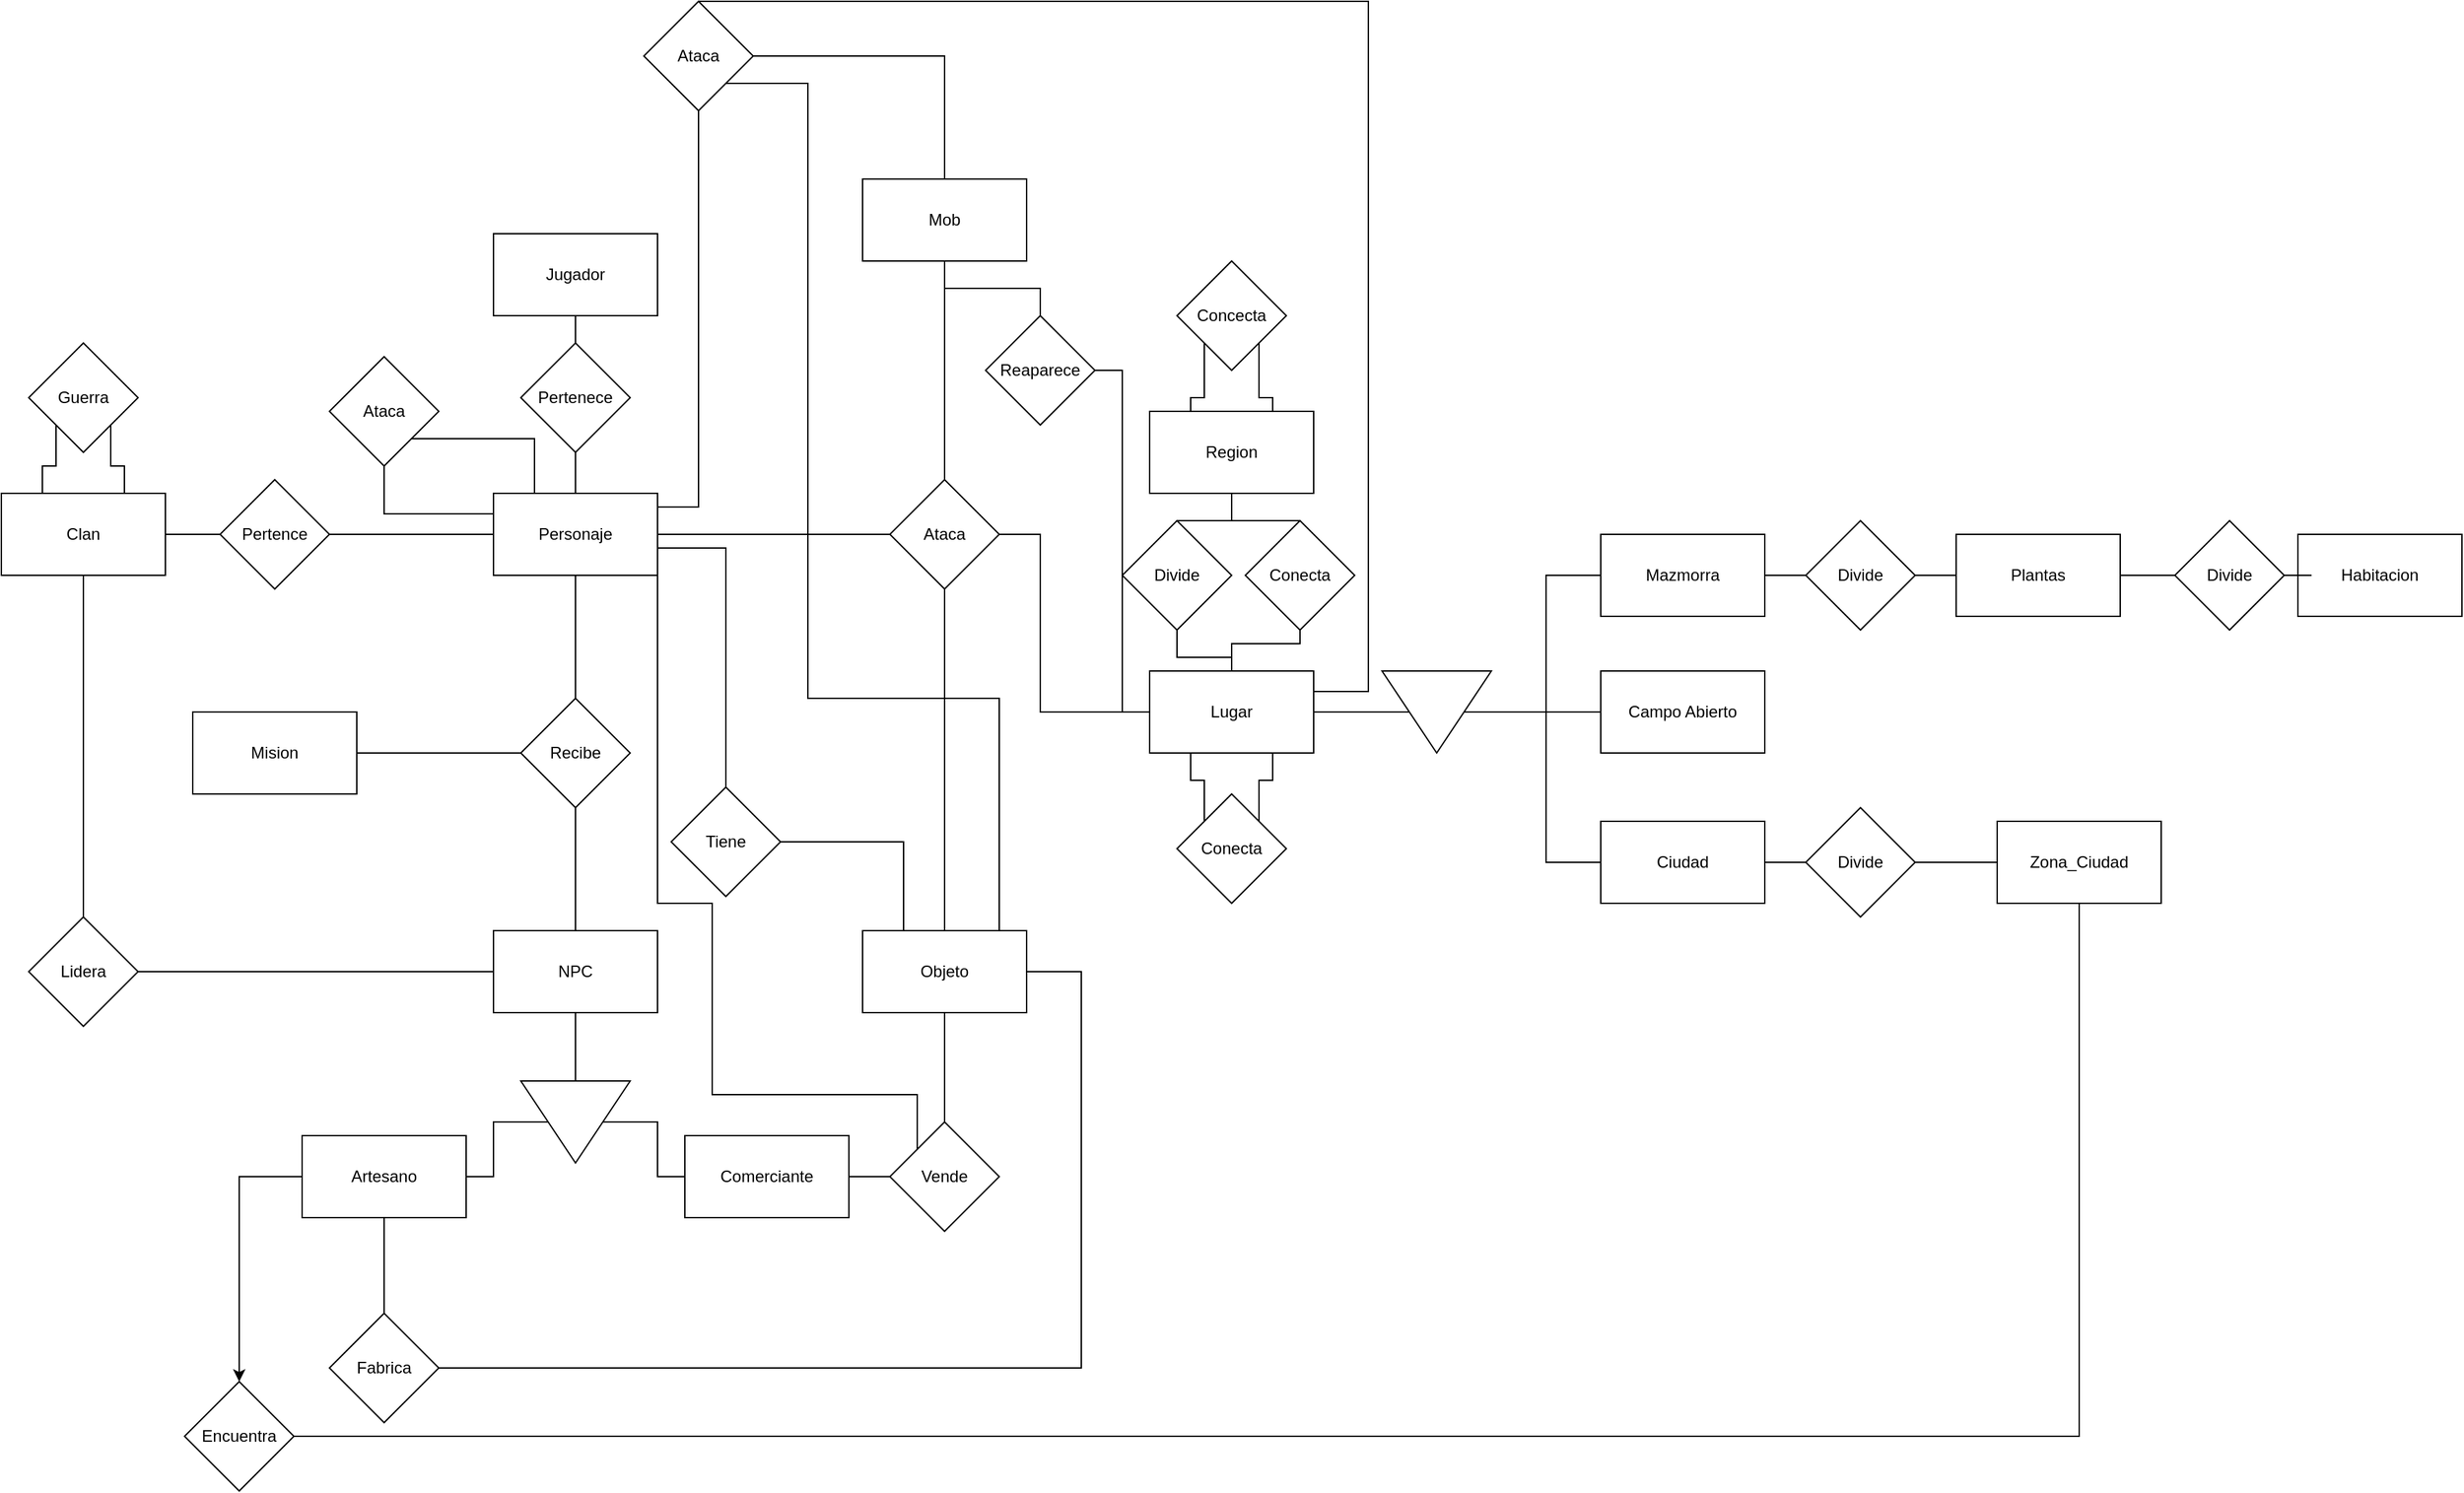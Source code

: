<mxfile version="24.9.1">
  <diagram name="Page-1" id="2BDA2PN0XG_rzIoCS7k5">
    <mxGraphModel dx="1373" dy="1751" grid="1" gridSize="10" guides="1" tooltips="1" connect="1" arrows="1" fold="1" page="1" pageScale="1" pageWidth="827" pageHeight="1169" math="0" shadow="0">
      <root>
        <mxCell id="0" />
        <mxCell id="1" parent="0" />
        <mxCell id="SmLtFhYXOeDF66ngXrKI-17" value="" style="edgeStyle=orthogonalEdgeStyle;rounded=0;orthogonalLoop=1;jettySize=auto;html=1;endArrow=none;endFill=0;" parent="1" source="SmLtFhYXOeDF66ngXrKI-1" target="SmLtFhYXOeDF66ngXrKI-16" edge="1">
          <mxGeometry relative="1" as="geometry" />
        </mxCell>
        <mxCell id="SmLtFhYXOeDF66ngXrKI-1" value="Jugador" style="rounded=0;whiteSpace=wrap;html=1;" parent="1" vertex="1">
          <mxGeometry x="600" y="180" width="120" height="60" as="geometry" />
        </mxCell>
        <mxCell id="SmLtFhYXOeDF66ngXrKI-20" value="" style="edgeStyle=orthogonalEdgeStyle;rounded=0;orthogonalLoop=1;jettySize=auto;html=1;endArrow=none;endFill=0;" parent="1" source="SmLtFhYXOeDF66ngXrKI-2" target="SmLtFhYXOeDF66ngXrKI-19" edge="1">
          <mxGeometry relative="1" as="geometry" />
        </mxCell>
        <mxCell id="SmLtFhYXOeDF66ngXrKI-26" value="" style="edgeStyle=orthogonalEdgeStyle;rounded=0;orthogonalLoop=1;jettySize=auto;html=1;endArrow=none;endFill=0;" parent="1" source="SmLtFhYXOeDF66ngXrKI-2" target="SmLtFhYXOeDF66ngXrKI-25" edge="1">
          <mxGeometry relative="1" as="geometry" />
        </mxCell>
        <mxCell id="SmLtFhYXOeDF66ngXrKI-35" value="" style="edgeStyle=orthogonalEdgeStyle;rounded=0;orthogonalLoop=1;jettySize=auto;html=1;endArrow=none;endFill=0;" parent="1" source="SmLtFhYXOeDF66ngXrKI-2" target="SmLtFhYXOeDF66ngXrKI-34" edge="1">
          <mxGeometry relative="1" as="geometry">
            <Array as="points">
              <mxPoint x="770" y="410" />
            </Array>
          </mxGeometry>
        </mxCell>
        <mxCell id="SmLtFhYXOeDF66ngXrKI-64" value="" style="edgeStyle=orthogonalEdgeStyle;rounded=0;orthogonalLoop=1;jettySize=auto;html=1;endArrow=none;endFill=0;" parent="1" source="SmLtFhYXOeDF66ngXrKI-2" target="SmLtFhYXOeDF66ngXrKI-63" edge="1">
          <mxGeometry relative="1" as="geometry" />
        </mxCell>
        <mxCell id="SmLtFhYXOeDF66ngXrKI-89" style="edgeStyle=orthogonalEdgeStyle;rounded=0;orthogonalLoop=1;jettySize=auto;html=1;exitX=0.75;exitY=1;exitDx=0;exitDy=0;entryX=0;entryY=0;entryDx=0;entryDy=0;endArrow=none;endFill=0;" parent="1" source="SmLtFhYXOeDF66ngXrKI-2" target="SmLtFhYXOeDF66ngXrKI-37" edge="1">
          <mxGeometry relative="1" as="geometry">
            <Array as="points">
              <mxPoint x="720" y="430" />
              <mxPoint x="720" y="670" />
              <mxPoint x="760" y="670" />
              <mxPoint x="760" y="810" />
              <mxPoint x="910" y="810" />
            </Array>
          </mxGeometry>
        </mxCell>
        <mxCell id="PQh3gYYNNYj1XKgyPIPe-14" value="" style="edgeStyle=orthogonalEdgeStyle;rounded=0;orthogonalLoop=1;jettySize=auto;html=1;endArrow=none;endFill=0;" edge="1" parent="1" source="SmLtFhYXOeDF66ngXrKI-2" target="PQh3gYYNNYj1XKgyPIPe-13">
          <mxGeometry relative="1" as="geometry">
            <Array as="points">
              <mxPoint x="750" y="380" />
            </Array>
          </mxGeometry>
        </mxCell>
        <mxCell id="SmLtFhYXOeDF66ngXrKI-2" value="Personaje" style="rounded=0;whiteSpace=wrap;html=1;" parent="1" vertex="1">
          <mxGeometry x="600" y="370" width="120" height="60" as="geometry" />
        </mxCell>
        <mxCell id="SmLtFhYXOeDF66ngXrKI-66" style="edgeStyle=orthogonalEdgeStyle;rounded=0;orthogonalLoop=1;jettySize=auto;html=1;entryX=0.5;entryY=1;entryDx=0;entryDy=0;endArrow=none;endFill=0;" parent="1" source="SmLtFhYXOeDF66ngXrKI-3" target="SmLtFhYXOeDF66ngXrKI-63" edge="1">
          <mxGeometry relative="1" as="geometry" />
        </mxCell>
        <mxCell id="PQh3gYYNNYj1XKgyPIPe-17" style="edgeStyle=orthogonalEdgeStyle;rounded=0;orthogonalLoop=1;jettySize=auto;html=1;exitX=1;exitY=0.25;exitDx=0;exitDy=0;entryX=1;entryY=1;entryDx=0;entryDy=0;endArrow=none;endFill=0;" edge="1" parent="1" source="SmLtFhYXOeDF66ngXrKI-3" target="PQh3gYYNNYj1XKgyPIPe-13">
          <mxGeometry relative="1" as="geometry">
            <Array as="points">
              <mxPoint x="970" y="705" />
              <mxPoint x="970" y="520" />
              <mxPoint x="830" y="520" />
              <mxPoint x="830" y="70" />
            </Array>
          </mxGeometry>
        </mxCell>
        <mxCell id="SmLtFhYXOeDF66ngXrKI-3" value="Objeto" style="rounded=0;whiteSpace=wrap;html=1;" parent="1" vertex="1">
          <mxGeometry x="870" y="690" width="120" height="60" as="geometry" />
        </mxCell>
        <mxCell id="SmLtFhYXOeDF66ngXrKI-61" value="" style="edgeStyle=orthogonalEdgeStyle;rounded=0;orthogonalLoop=1;jettySize=auto;html=1;endArrow=none;endFill=0;" parent="1" source="SmLtFhYXOeDF66ngXrKI-4" target="SmLtFhYXOeDF66ngXrKI-60" edge="1">
          <mxGeometry relative="1" as="geometry" />
        </mxCell>
        <mxCell id="SmLtFhYXOeDF66ngXrKI-4" value="Mob" style="rounded=0;whiteSpace=wrap;html=1;" parent="1" vertex="1">
          <mxGeometry x="870" y="140" width="120" height="60" as="geometry" />
        </mxCell>
        <mxCell id="SmLtFhYXOeDF66ngXrKI-5" value="Mision" style="rounded=0;whiteSpace=wrap;html=1;" parent="1" vertex="1">
          <mxGeometry x="380" y="530" width="120" height="60" as="geometry" />
        </mxCell>
        <mxCell id="SmLtFhYXOeDF66ngXrKI-58" value="" style="edgeStyle=orthogonalEdgeStyle;rounded=0;orthogonalLoop=1;jettySize=auto;html=1;endArrow=none;endFill=0;" parent="1" source="SmLtFhYXOeDF66ngXrKI-6" target="SmLtFhYXOeDF66ngXrKI-57" edge="1">
          <mxGeometry relative="1" as="geometry" />
        </mxCell>
        <mxCell id="SmLtFhYXOeDF66ngXrKI-81" style="edgeStyle=orthogonalEdgeStyle;rounded=0;orthogonalLoop=1;jettySize=auto;html=1;entryX=0.5;entryY=0;entryDx=0;entryDy=0;endArrow=none;endFill=0;" parent="1" source="SmLtFhYXOeDF66ngXrKI-6" target="SmLtFhYXOeDF66ngXrKI-79" edge="1">
          <mxGeometry relative="1" as="geometry" />
        </mxCell>
        <mxCell id="SmLtFhYXOeDF66ngXrKI-6" value="Region" style="rounded=0;whiteSpace=wrap;html=1;" parent="1" vertex="1">
          <mxGeometry x="1080" y="310" width="120" height="60" as="geometry" />
        </mxCell>
        <mxCell id="SmLtFhYXOeDF66ngXrKI-44" style="edgeStyle=orthogonalEdgeStyle;rounded=0;orthogonalLoop=1;jettySize=auto;html=1;entryX=0.5;entryY=1;entryDx=0;entryDy=0;endArrow=none;endFill=0;" parent="1" source="SmLtFhYXOeDF66ngXrKI-7" target="SmLtFhYXOeDF66ngXrKI-43" edge="1">
          <mxGeometry relative="1" as="geometry" />
        </mxCell>
        <mxCell id="SmLtFhYXOeDF66ngXrKI-67" style="edgeStyle=orthogonalEdgeStyle;rounded=0;orthogonalLoop=1;jettySize=auto;html=1;entryX=1;entryY=0.5;entryDx=0;entryDy=0;endArrow=none;endFill=0;" parent="1" source="SmLtFhYXOeDF66ngXrKI-7" target="SmLtFhYXOeDF66ngXrKI-63" edge="1">
          <mxGeometry relative="1" as="geometry">
            <Array as="points">
              <mxPoint x="1000" y="530" />
              <mxPoint x="1000" y="400" />
            </Array>
          </mxGeometry>
        </mxCell>
        <mxCell id="PQh3gYYNNYj1XKgyPIPe-11" style="edgeStyle=orthogonalEdgeStyle;rounded=0;orthogonalLoop=1;jettySize=auto;html=1;exitX=0.25;exitY=1;exitDx=0;exitDy=0;entryX=0;entryY=0;entryDx=0;entryDy=0;endArrow=none;endFill=0;" edge="1" parent="1" source="SmLtFhYXOeDF66ngXrKI-7" target="PQh3gYYNNYj1XKgyPIPe-10">
          <mxGeometry relative="1" as="geometry" />
        </mxCell>
        <mxCell id="PQh3gYYNNYj1XKgyPIPe-12" style="edgeStyle=orthogonalEdgeStyle;rounded=0;orthogonalLoop=1;jettySize=auto;html=1;exitX=0.75;exitY=1;exitDx=0;exitDy=0;entryX=1;entryY=0;entryDx=0;entryDy=0;endArrow=none;endFill=0;" edge="1" parent="1" source="SmLtFhYXOeDF66ngXrKI-7" target="PQh3gYYNNYj1XKgyPIPe-10">
          <mxGeometry relative="1" as="geometry" />
        </mxCell>
        <mxCell id="PQh3gYYNNYj1XKgyPIPe-16" style="edgeStyle=orthogonalEdgeStyle;rounded=0;orthogonalLoop=1;jettySize=auto;html=1;exitX=1;exitY=0.25;exitDx=0;exitDy=0;entryX=0.5;entryY=0;entryDx=0;entryDy=0;endArrow=none;endFill=0;" edge="1" parent="1" source="SmLtFhYXOeDF66ngXrKI-7" target="PQh3gYYNNYj1XKgyPIPe-13">
          <mxGeometry relative="1" as="geometry">
            <Array as="points">
              <mxPoint x="1240" y="515" />
              <mxPoint x="1240" y="10" />
            </Array>
          </mxGeometry>
        </mxCell>
        <mxCell id="SmLtFhYXOeDF66ngXrKI-7" value="Lugar" style="rounded=0;whiteSpace=wrap;html=1;" parent="1" vertex="1">
          <mxGeometry x="1080" y="500" width="120" height="60" as="geometry" />
        </mxCell>
        <mxCell id="SmLtFhYXOeDF66ngXrKI-23" value="" style="edgeStyle=orthogonalEdgeStyle;rounded=0;orthogonalLoop=1;jettySize=auto;html=1;endArrow=none;endFill=0;" parent="1" source="SmLtFhYXOeDF66ngXrKI-8" target="SmLtFhYXOeDF66ngXrKI-22" edge="1">
          <mxGeometry relative="1" as="geometry" />
        </mxCell>
        <mxCell id="SmLtFhYXOeDF66ngXrKI-27" style="edgeStyle=orthogonalEdgeStyle;rounded=0;orthogonalLoop=1;jettySize=auto;html=1;entryX=0.5;entryY=1;entryDx=0;entryDy=0;endArrow=none;endFill=0;" parent="1" source="SmLtFhYXOeDF66ngXrKI-8" target="SmLtFhYXOeDF66ngXrKI-25" edge="1">
          <mxGeometry relative="1" as="geometry" />
        </mxCell>
        <mxCell id="SmLtFhYXOeDF66ngXrKI-30" style="edgeStyle=orthogonalEdgeStyle;rounded=0;orthogonalLoop=1;jettySize=auto;html=1;entryX=0;entryY=0.5;entryDx=0;entryDy=0;endArrow=none;endFill=0;" parent="1" source="SmLtFhYXOeDF66ngXrKI-8" target="SmLtFhYXOeDF66ngXrKI-29" edge="1">
          <mxGeometry relative="1" as="geometry" />
        </mxCell>
        <mxCell id="SmLtFhYXOeDF66ngXrKI-8" value="NPC" style="rounded=0;whiteSpace=wrap;html=1;" parent="1" vertex="1">
          <mxGeometry x="600" y="690" width="120" height="60" as="geometry" />
        </mxCell>
        <mxCell id="SmLtFhYXOeDF66ngXrKI-91" style="edgeStyle=orthogonalEdgeStyle;rounded=0;orthogonalLoop=1;jettySize=auto;html=1;exitX=0.75;exitY=0;exitDx=0;exitDy=0;entryX=1;entryY=1;entryDx=0;entryDy=0;endArrow=none;endFill=0;" parent="1" source="SmLtFhYXOeDF66ngXrKI-9" target="SmLtFhYXOeDF66ngXrKI-90" edge="1">
          <mxGeometry relative="1" as="geometry" />
        </mxCell>
        <mxCell id="SmLtFhYXOeDF66ngXrKI-92" style="edgeStyle=orthogonalEdgeStyle;rounded=0;orthogonalLoop=1;jettySize=auto;html=1;exitX=0.25;exitY=0;exitDx=0;exitDy=0;entryX=0;entryY=1;entryDx=0;entryDy=0;endArrow=none;endFill=0;" parent="1" source="SmLtFhYXOeDF66ngXrKI-9" target="SmLtFhYXOeDF66ngXrKI-90" edge="1">
          <mxGeometry relative="1" as="geometry" />
        </mxCell>
        <mxCell id="SmLtFhYXOeDF66ngXrKI-9" value="Clan" style="rounded=0;whiteSpace=wrap;html=1;" parent="1" vertex="1">
          <mxGeometry x="240" y="370" width="120" height="60" as="geometry" />
        </mxCell>
        <mxCell id="PQh3gYYNNYj1XKgyPIPe-6" value="" style="edgeStyle=orthogonalEdgeStyle;rounded=0;orthogonalLoop=1;jettySize=auto;html=1;endArrow=none;endFill=0;" edge="1" parent="1" source="SmLtFhYXOeDF66ngXrKI-10" target="PQh3gYYNNYj1XKgyPIPe-5">
          <mxGeometry relative="1" as="geometry" />
        </mxCell>
        <mxCell id="SmLtFhYXOeDF66ngXrKI-10" value="Ciudad" style="rounded=0;whiteSpace=wrap;html=1;" parent="1" vertex="1">
          <mxGeometry x="1410" y="610" width="120" height="60" as="geometry" />
        </mxCell>
        <mxCell id="SmLtFhYXOeDF66ngXrKI-11" value="Campo Abierto" style="rounded=0;whiteSpace=wrap;html=1;" parent="1" vertex="1">
          <mxGeometry x="1410" y="500" width="120" height="60" as="geometry" />
        </mxCell>
        <mxCell id="SmLtFhYXOeDF66ngXrKI-51" value="" style="edgeStyle=orthogonalEdgeStyle;rounded=0;orthogonalLoop=1;jettySize=auto;html=1;endArrow=none;endFill=0;" parent="1" source="SmLtFhYXOeDF66ngXrKI-12" target="SmLtFhYXOeDF66ngXrKI-50" edge="1">
          <mxGeometry relative="1" as="geometry" />
        </mxCell>
        <mxCell id="SmLtFhYXOeDF66ngXrKI-12" value="Mazmorra" style="rounded=0;whiteSpace=wrap;html=1;" parent="1" vertex="1">
          <mxGeometry x="1410" y="400" width="120" height="60" as="geometry" />
        </mxCell>
        <mxCell id="SmLtFhYXOeDF66ngXrKI-41" value="" style="edgeStyle=orthogonalEdgeStyle;rounded=0;orthogonalLoop=1;jettySize=auto;html=1;endArrow=none;endFill=0;" parent="1" source="SmLtFhYXOeDF66ngXrKI-13" target="SmLtFhYXOeDF66ngXrKI-40" edge="1">
          <mxGeometry relative="1" as="geometry" />
        </mxCell>
        <mxCell id="PQh3gYYNNYj1XKgyPIPe-3" value="" style="edgeStyle=orthogonalEdgeStyle;rounded=0;orthogonalLoop=1;jettySize=auto;html=1;" edge="1" parent="1" source="SmLtFhYXOeDF66ngXrKI-13" target="PQh3gYYNNYj1XKgyPIPe-2">
          <mxGeometry relative="1" as="geometry" />
        </mxCell>
        <mxCell id="SmLtFhYXOeDF66ngXrKI-13" value="Artesano" style="rounded=0;whiteSpace=wrap;html=1;" parent="1" vertex="1">
          <mxGeometry x="460" y="840" width="120" height="60" as="geometry" />
        </mxCell>
        <mxCell id="SmLtFhYXOeDF66ngXrKI-38" value="" style="edgeStyle=orthogonalEdgeStyle;rounded=0;orthogonalLoop=1;jettySize=auto;html=1;endArrow=none;endFill=0;" parent="1" source="SmLtFhYXOeDF66ngXrKI-14" target="SmLtFhYXOeDF66ngXrKI-37" edge="1">
          <mxGeometry relative="1" as="geometry" />
        </mxCell>
        <mxCell id="SmLtFhYXOeDF66ngXrKI-14" value="Comerciante" style="rounded=0;whiteSpace=wrap;html=1;" parent="1" vertex="1">
          <mxGeometry x="740" y="840" width="120" height="60" as="geometry" />
        </mxCell>
        <mxCell id="SmLtFhYXOeDF66ngXrKI-18" value="" style="edgeStyle=orthogonalEdgeStyle;rounded=0;orthogonalLoop=1;jettySize=auto;html=1;endArrow=none;endFill=0;" parent="1" source="SmLtFhYXOeDF66ngXrKI-16" target="SmLtFhYXOeDF66ngXrKI-2" edge="1">
          <mxGeometry relative="1" as="geometry" />
        </mxCell>
        <mxCell id="SmLtFhYXOeDF66ngXrKI-16" value="Pertenece" style="rhombus;whiteSpace=wrap;html=1;rounded=0;" parent="1" vertex="1">
          <mxGeometry x="620" y="260" width="80" height="80" as="geometry" />
        </mxCell>
        <mxCell id="SmLtFhYXOeDF66ngXrKI-21" style="edgeStyle=orthogonalEdgeStyle;rounded=0;orthogonalLoop=1;jettySize=auto;html=1;endArrow=none;endFill=0;" parent="1" source="SmLtFhYXOeDF66ngXrKI-19" target="SmLtFhYXOeDF66ngXrKI-9" edge="1">
          <mxGeometry relative="1" as="geometry" />
        </mxCell>
        <mxCell id="SmLtFhYXOeDF66ngXrKI-19" value="Pertence" style="rhombus;whiteSpace=wrap;html=1;rounded=0;" parent="1" vertex="1">
          <mxGeometry x="400" y="360" width="80" height="80" as="geometry" />
        </mxCell>
        <mxCell id="SmLtFhYXOeDF66ngXrKI-24" style="edgeStyle=orthogonalEdgeStyle;rounded=0;orthogonalLoop=1;jettySize=auto;html=1;entryX=0.5;entryY=1;entryDx=0;entryDy=0;endArrow=none;endFill=0;" parent="1" source="SmLtFhYXOeDF66ngXrKI-22" target="SmLtFhYXOeDF66ngXrKI-9" edge="1">
          <mxGeometry relative="1" as="geometry" />
        </mxCell>
        <mxCell id="SmLtFhYXOeDF66ngXrKI-22" value="Lidera" style="rhombus;whiteSpace=wrap;html=1;rounded=0;" parent="1" vertex="1">
          <mxGeometry x="260" y="680" width="80" height="80" as="geometry" />
        </mxCell>
        <mxCell id="SmLtFhYXOeDF66ngXrKI-28" style="edgeStyle=orthogonalEdgeStyle;rounded=0;orthogonalLoop=1;jettySize=auto;html=1;entryX=1;entryY=0.5;entryDx=0;entryDy=0;endArrow=none;endFill=0;" parent="1" source="SmLtFhYXOeDF66ngXrKI-25" target="SmLtFhYXOeDF66ngXrKI-5" edge="1">
          <mxGeometry relative="1" as="geometry" />
        </mxCell>
        <mxCell id="SmLtFhYXOeDF66ngXrKI-25" value="Recibe" style="rhombus;whiteSpace=wrap;html=1;rounded=0;" parent="1" vertex="1">
          <mxGeometry x="620" y="520" width="80" height="80" as="geometry" />
        </mxCell>
        <mxCell id="SmLtFhYXOeDF66ngXrKI-31" style="edgeStyle=orthogonalEdgeStyle;rounded=0;orthogonalLoop=1;jettySize=auto;html=1;endArrow=none;endFill=0;" parent="1" source="SmLtFhYXOeDF66ngXrKI-29" target="SmLtFhYXOeDF66ngXrKI-14" edge="1">
          <mxGeometry relative="1" as="geometry" />
        </mxCell>
        <mxCell id="SmLtFhYXOeDF66ngXrKI-32" style="edgeStyle=orthogonalEdgeStyle;rounded=0;orthogonalLoop=1;jettySize=auto;html=1;entryX=1;entryY=0.5;entryDx=0;entryDy=0;endArrow=none;endFill=0;" parent="1" source="SmLtFhYXOeDF66ngXrKI-29" target="SmLtFhYXOeDF66ngXrKI-13" edge="1">
          <mxGeometry relative="1" as="geometry" />
        </mxCell>
        <mxCell id="SmLtFhYXOeDF66ngXrKI-29" value="" style="triangle;whiteSpace=wrap;html=1;rotation=90;" parent="1" vertex="1">
          <mxGeometry x="630" y="790" width="60" height="80" as="geometry" />
        </mxCell>
        <mxCell id="SmLtFhYXOeDF66ngXrKI-36" style="edgeStyle=orthogonalEdgeStyle;rounded=0;orthogonalLoop=1;jettySize=auto;html=1;entryX=0.5;entryY=0;entryDx=0;entryDy=0;endArrow=none;endFill=0;" parent="1" source="SmLtFhYXOeDF66ngXrKI-34" target="SmLtFhYXOeDF66ngXrKI-3" edge="1">
          <mxGeometry relative="1" as="geometry">
            <Array as="points">
              <mxPoint x="900" y="625" />
              <mxPoint x="900" y="690" />
            </Array>
          </mxGeometry>
        </mxCell>
        <mxCell id="SmLtFhYXOeDF66ngXrKI-34" value="Tiene" style="rhombus;whiteSpace=wrap;html=1;rounded=0;" parent="1" vertex="1">
          <mxGeometry x="730" y="585" width="80" height="80" as="geometry" />
        </mxCell>
        <mxCell id="SmLtFhYXOeDF66ngXrKI-39" style="edgeStyle=orthogonalEdgeStyle;rounded=0;orthogonalLoop=1;jettySize=auto;html=1;entryX=0.5;entryY=1;entryDx=0;entryDy=0;endArrow=none;endFill=0;" parent="1" source="SmLtFhYXOeDF66ngXrKI-37" target="SmLtFhYXOeDF66ngXrKI-3" edge="1">
          <mxGeometry relative="1" as="geometry" />
        </mxCell>
        <mxCell id="SmLtFhYXOeDF66ngXrKI-37" value="Vende" style="rhombus;whiteSpace=wrap;html=1;rounded=0;" parent="1" vertex="1">
          <mxGeometry x="890" y="830" width="80" height="80" as="geometry" />
        </mxCell>
        <mxCell id="SmLtFhYXOeDF66ngXrKI-42" style="edgeStyle=orthogonalEdgeStyle;rounded=0;orthogonalLoop=1;jettySize=auto;html=1;entryX=1;entryY=0.5;entryDx=0;entryDy=0;endArrow=none;endFill=0;" parent="1" source="SmLtFhYXOeDF66ngXrKI-40" target="SmLtFhYXOeDF66ngXrKI-3" edge="1">
          <mxGeometry relative="1" as="geometry">
            <Array as="points">
              <mxPoint x="1030" y="1010" />
              <mxPoint x="1030" y="720" />
            </Array>
          </mxGeometry>
        </mxCell>
        <mxCell id="SmLtFhYXOeDF66ngXrKI-40" value="Fabrica" style="rhombus;whiteSpace=wrap;html=1;rounded=0;" parent="1" vertex="1">
          <mxGeometry x="480" y="970" width="80" height="80" as="geometry" />
        </mxCell>
        <mxCell id="SmLtFhYXOeDF66ngXrKI-45" style="edgeStyle=orthogonalEdgeStyle;rounded=0;orthogonalLoop=1;jettySize=auto;html=1;entryX=0;entryY=0.5;entryDx=0;entryDy=0;endArrow=none;endFill=0;" parent="1" source="SmLtFhYXOeDF66ngXrKI-43" target="SmLtFhYXOeDF66ngXrKI-11" edge="1">
          <mxGeometry relative="1" as="geometry" />
        </mxCell>
        <mxCell id="SmLtFhYXOeDF66ngXrKI-46" style="edgeStyle=orthogonalEdgeStyle;rounded=0;orthogonalLoop=1;jettySize=auto;html=1;entryX=0;entryY=0.5;entryDx=0;entryDy=0;endArrow=none;endFill=0;" parent="1" source="SmLtFhYXOeDF66ngXrKI-43" target="SmLtFhYXOeDF66ngXrKI-12" edge="1">
          <mxGeometry relative="1" as="geometry" />
        </mxCell>
        <mxCell id="SmLtFhYXOeDF66ngXrKI-47" style="edgeStyle=orthogonalEdgeStyle;rounded=0;orthogonalLoop=1;jettySize=auto;html=1;entryX=0;entryY=0.5;entryDx=0;entryDy=0;endArrow=none;endFill=0;" parent="1" source="SmLtFhYXOeDF66ngXrKI-43" target="SmLtFhYXOeDF66ngXrKI-10" edge="1">
          <mxGeometry relative="1" as="geometry" />
        </mxCell>
        <mxCell id="SmLtFhYXOeDF66ngXrKI-43" value="" style="triangle;whiteSpace=wrap;html=1;rotation=90;" parent="1" vertex="1">
          <mxGeometry x="1260" y="490" width="60" height="80" as="geometry" />
        </mxCell>
        <mxCell id="SmLtFhYXOeDF66ngXrKI-55" value="" style="edgeStyle=orthogonalEdgeStyle;rounded=0;orthogonalLoop=1;jettySize=auto;html=1;endArrow=none;endFill=0;" parent="1" source="SmLtFhYXOeDF66ngXrKI-48" target="SmLtFhYXOeDF66ngXrKI-54" edge="1">
          <mxGeometry relative="1" as="geometry" />
        </mxCell>
        <mxCell id="SmLtFhYXOeDF66ngXrKI-48" value="Plantas" style="rounded=0;whiteSpace=wrap;html=1;" parent="1" vertex="1">
          <mxGeometry x="1670" y="400" width="120" height="60" as="geometry" />
        </mxCell>
        <mxCell id="SmLtFhYXOeDF66ngXrKI-49" value="Habitacion" style="rounded=0;whiteSpace=wrap;html=1;" parent="1" vertex="1">
          <mxGeometry x="1920" y="400" width="120" height="60" as="geometry" />
        </mxCell>
        <mxCell id="SmLtFhYXOeDF66ngXrKI-52" style="edgeStyle=orthogonalEdgeStyle;rounded=0;orthogonalLoop=1;jettySize=auto;html=1;entryX=0;entryY=0.5;entryDx=0;entryDy=0;endArrow=none;endFill=0;" parent="1" source="SmLtFhYXOeDF66ngXrKI-50" target="SmLtFhYXOeDF66ngXrKI-48" edge="1">
          <mxGeometry relative="1" as="geometry" />
        </mxCell>
        <mxCell id="SmLtFhYXOeDF66ngXrKI-50" value="Divide" style="rhombus;whiteSpace=wrap;html=1;rounded=0;" parent="1" vertex="1">
          <mxGeometry x="1560" y="390" width="80" height="80" as="geometry" />
        </mxCell>
        <mxCell id="SmLtFhYXOeDF66ngXrKI-56" style="edgeStyle=orthogonalEdgeStyle;rounded=0;orthogonalLoop=1;jettySize=auto;html=1;entryX=0;entryY=0.5;entryDx=0;entryDy=0;endArrow=none;endFill=0;" parent="1" source="SmLtFhYXOeDF66ngXrKI-54" target="SmLtFhYXOeDF66ngXrKI-49" edge="1">
          <mxGeometry relative="1" as="geometry" />
        </mxCell>
        <mxCell id="SmLtFhYXOeDF66ngXrKI-54" value="Divide" style="rhombus;whiteSpace=wrap;html=1;rounded=0;" parent="1" vertex="1">
          <mxGeometry x="1830" y="390" width="80" height="80" as="geometry" />
        </mxCell>
        <mxCell id="SmLtFhYXOeDF66ngXrKI-59" value="" style="edgeStyle=orthogonalEdgeStyle;rounded=0;orthogonalLoop=1;jettySize=auto;html=1;endArrow=none;endFill=0;" parent="1" source="SmLtFhYXOeDF66ngXrKI-57" target="SmLtFhYXOeDF66ngXrKI-7" edge="1">
          <mxGeometry relative="1" as="geometry" />
        </mxCell>
        <mxCell id="SmLtFhYXOeDF66ngXrKI-57" value="Divide" style="rhombus;whiteSpace=wrap;html=1;rounded=0;" parent="1" vertex="1">
          <mxGeometry x="1060" y="390" width="80" height="80" as="geometry" />
        </mxCell>
        <mxCell id="SmLtFhYXOeDF66ngXrKI-62" style="edgeStyle=orthogonalEdgeStyle;rounded=0;orthogonalLoop=1;jettySize=auto;html=1;entryX=0;entryY=0.5;entryDx=0;entryDy=0;endArrow=none;endFill=0;" parent="1" source="SmLtFhYXOeDF66ngXrKI-60" target="SmLtFhYXOeDF66ngXrKI-7" edge="1">
          <mxGeometry relative="1" as="geometry" />
        </mxCell>
        <mxCell id="SmLtFhYXOeDF66ngXrKI-60" value="Reaparece" style="rhombus;whiteSpace=wrap;html=1;rounded=0;" parent="1" vertex="1">
          <mxGeometry x="960" y="240" width="80" height="80" as="geometry" />
        </mxCell>
        <mxCell id="SmLtFhYXOeDF66ngXrKI-65" style="edgeStyle=orthogonalEdgeStyle;rounded=0;orthogonalLoop=1;jettySize=auto;html=1;entryX=0.5;entryY=1;entryDx=0;entryDy=0;endArrow=none;endFill=0;" parent="1" source="SmLtFhYXOeDF66ngXrKI-63" target="SmLtFhYXOeDF66ngXrKI-4" edge="1">
          <mxGeometry relative="1" as="geometry" />
        </mxCell>
        <mxCell id="SmLtFhYXOeDF66ngXrKI-63" value="Ataca" style="rhombus;whiteSpace=wrap;html=1;rounded=0;" parent="1" vertex="1">
          <mxGeometry x="890" y="360" width="80" height="80" as="geometry" />
        </mxCell>
        <mxCell id="SmLtFhYXOeDF66ngXrKI-73" style="edgeStyle=orthogonalEdgeStyle;rounded=0;orthogonalLoop=1;jettySize=auto;html=1;exitX=0;exitY=1;exitDx=0;exitDy=0;entryX=0.25;entryY=0;entryDx=0;entryDy=0;endArrow=none;endFill=0;" parent="1" source="SmLtFhYXOeDF66ngXrKI-69" target="SmLtFhYXOeDF66ngXrKI-6" edge="1">
          <mxGeometry relative="1" as="geometry" />
        </mxCell>
        <mxCell id="SmLtFhYXOeDF66ngXrKI-74" style="edgeStyle=orthogonalEdgeStyle;rounded=0;orthogonalLoop=1;jettySize=auto;html=1;exitX=1;exitY=1;exitDx=0;exitDy=0;entryX=0.75;entryY=0;entryDx=0;entryDy=0;endArrow=none;endFill=0;" parent="1" source="SmLtFhYXOeDF66ngXrKI-69" target="SmLtFhYXOeDF66ngXrKI-6" edge="1">
          <mxGeometry relative="1" as="geometry" />
        </mxCell>
        <mxCell id="SmLtFhYXOeDF66ngXrKI-69" value="Concecta" style="rhombus;whiteSpace=wrap;html=1;rounded=0;" parent="1" vertex="1">
          <mxGeometry x="1100" y="200" width="80" height="80" as="geometry" />
        </mxCell>
        <mxCell id="SmLtFhYXOeDF66ngXrKI-82" style="edgeStyle=orthogonalEdgeStyle;rounded=0;orthogonalLoop=1;jettySize=auto;html=1;entryX=0.5;entryY=0;entryDx=0;entryDy=0;endArrow=none;endFill=0;" parent="1" source="SmLtFhYXOeDF66ngXrKI-79" target="SmLtFhYXOeDF66ngXrKI-7" edge="1">
          <mxGeometry relative="1" as="geometry">
            <Array as="points">
              <mxPoint x="1190" y="480" />
              <mxPoint x="1140" y="480" />
            </Array>
          </mxGeometry>
        </mxCell>
        <mxCell id="SmLtFhYXOeDF66ngXrKI-79" value="Conecta" style="rhombus;whiteSpace=wrap;html=1;" parent="1" vertex="1">
          <mxGeometry x="1150" y="390" width="80" height="80" as="geometry" />
        </mxCell>
        <mxCell id="SmLtFhYXOeDF66ngXrKI-86" style="edgeStyle=orthogonalEdgeStyle;rounded=0;orthogonalLoop=1;jettySize=auto;html=1;exitX=1;exitY=0.5;exitDx=0;exitDy=0;entryX=0.25;entryY=0;entryDx=0;entryDy=0;endArrow=none;endFill=0;" parent="1" source="SmLtFhYXOeDF66ngXrKI-85" target="SmLtFhYXOeDF66ngXrKI-2" edge="1">
          <mxGeometry relative="1" as="geometry">
            <Array as="points">
              <mxPoint x="540" y="330" />
              <mxPoint x="630" y="330" />
            </Array>
          </mxGeometry>
        </mxCell>
        <mxCell id="SmLtFhYXOeDF66ngXrKI-87" style="edgeStyle=orthogonalEdgeStyle;rounded=0;orthogonalLoop=1;jettySize=auto;html=1;exitX=0.5;exitY=1;exitDx=0;exitDy=0;entryX=0;entryY=0.25;entryDx=0;entryDy=0;endArrow=none;endFill=0;" parent="1" source="SmLtFhYXOeDF66ngXrKI-85" target="SmLtFhYXOeDF66ngXrKI-2" edge="1">
          <mxGeometry relative="1" as="geometry" />
        </mxCell>
        <mxCell id="SmLtFhYXOeDF66ngXrKI-85" value="Ataca" style="rhombus;whiteSpace=wrap;html=1;" parent="1" vertex="1">
          <mxGeometry x="480" y="270" width="80" height="80" as="geometry" />
        </mxCell>
        <mxCell id="SmLtFhYXOeDF66ngXrKI-90" value="Guerra" style="rhombus;whiteSpace=wrap;html=1;" parent="1" vertex="1">
          <mxGeometry x="260" y="260" width="80" height="80" as="geometry" />
        </mxCell>
        <mxCell id="PQh3gYYNNYj1XKgyPIPe-9" style="edgeStyle=orthogonalEdgeStyle;rounded=0;orthogonalLoop=1;jettySize=auto;html=1;entryX=0.5;entryY=1;entryDx=0;entryDy=0;endArrow=none;endFill=0;" edge="1" parent="1" source="PQh3gYYNNYj1XKgyPIPe-2" target="PQh3gYYNNYj1XKgyPIPe-7">
          <mxGeometry relative="1" as="geometry" />
        </mxCell>
        <mxCell id="PQh3gYYNNYj1XKgyPIPe-2" value="Encuentra" style="rhombus;whiteSpace=wrap;html=1;rounded=0;" vertex="1" parent="1">
          <mxGeometry x="374" y="1020" width="80" height="80" as="geometry" />
        </mxCell>
        <mxCell id="PQh3gYYNNYj1XKgyPIPe-8" value="" style="edgeStyle=orthogonalEdgeStyle;rounded=0;orthogonalLoop=1;jettySize=auto;html=1;endArrow=none;endFill=0;" edge="1" parent="1" source="PQh3gYYNNYj1XKgyPIPe-5" target="PQh3gYYNNYj1XKgyPIPe-7">
          <mxGeometry relative="1" as="geometry" />
        </mxCell>
        <mxCell id="PQh3gYYNNYj1XKgyPIPe-5" value="Divide" style="rhombus;whiteSpace=wrap;html=1;rounded=0;" vertex="1" parent="1">
          <mxGeometry x="1560" y="600" width="80" height="80" as="geometry" />
        </mxCell>
        <mxCell id="PQh3gYYNNYj1XKgyPIPe-7" value="Zona_Ciudad" style="whiteSpace=wrap;html=1;rounded=0;" vertex="1" parent="1">
          <mxGeometry x="1700" y="610" width="120" height="60" as="geometry" />
        </mxCell>
        <mxCell id="PQh3gYYNNYj1XKgyPIPe-10" value="Conecta" style="rhombus;whiteSpace=wrap;html=1;" vertex="1" parent="1">
          <mxGeometry x="1100" y="590" width="80" height="80" as="geometry" />
        </mxCell>
        <mxCell id="PQh3gYYNNYj1XKgyPIPe-18" style="edgeStyle=orthogonalEdgeStyle;rounded=0;orthogonalLoop=1;jettySize=auto;html=1;exitX=1;exitY=0.5;exitDx=0;exitDy=0;entryX=0.5;entryY=0;entryDx=0;entryDy=0;endArrow=none;endFill=0;" edge="1" parent="1" source="PQh3gYYNNYj1XKgyPIPe-13" target="SmLtFhYXOeDF66ngXrKI-4">
          <mxGeometry relative="1" as="geometry" />
        </mxCell>
        <mxCell id="PQh3gYYNNYj1XKgyPIPe-13" value="Ataca" style="rhombus;whiteSpace=wrap;html=1;rounded=0;" vertex="1" parent="1">
          <mxGeometry x="710" y="10" width="80" height="80" as="geometry" />
        </mxCell>
      </root>
    </mxGraphModel>
  </diagram>
</mxfile>
